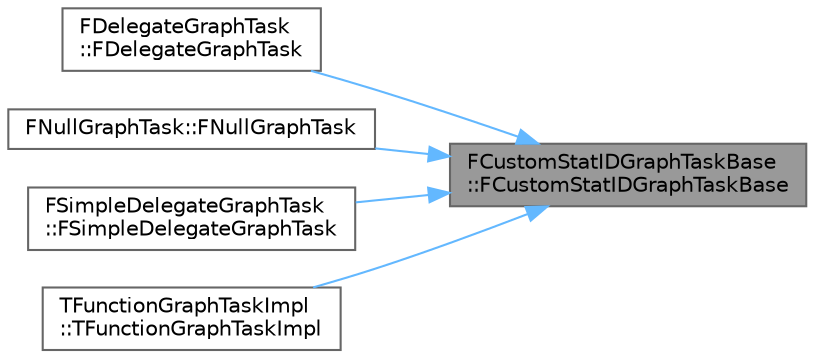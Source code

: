 digraph "FCustomStatIDGraphTaskBase::FCustomStatIDGraphTaskBase"
{
 // INTERACTIVE_SVG=YES
 // LATEX_PDF_SIZE
  bgcolor="transparent";
  edge [fontname=Helvetica,fontsize=10,labelfontname=Helvetica,labelfontsize=10];
  node [fontname=Helvetica,fontsize=10,shape=box,height=0.2,width=0.4];
  rankdir="RL";
  Node1 [id="Node000001",label="FCustomStatIDGraphTaskBase\l::FCustomStatIDGraphTaskBase",height=0.2,width=0.4,color="gray40", fillcolor="grey60", style="filled", fontcolor="black",tooltip="Constructor."];
  Node1 -> Node2 [id="edge1_Node000001_Node000002",dir="back",color="steelblue1",style="solid",tooltip=" "];
  Node2 [id="Node000002",label="FDelegateGraphTask\l::FDelegateGraphTask",height=0.2,width=0.4,color="grey40", fillcolor="white", style="filled",URL="$da/d16/classFDelegateGraphTask.html#ace33d7b1980c91787bef2e1e6246fcf2",tooltip="Task constructor."];
  Node1 -> Node3 [id="edge2_Node000001_Node000003",dir="back",color="steelblue1",style="solid",tooltip=" "];
  Node3 [id="Node000003",label="FNullGraphTask::FNullGraphTask",height=0.2,width=0.4,color="grey40", fillcolor="white", style="filled",URL="$d1/d9e/classFNullGraphTask.html#a831c7a61af27b1b736e40ce686b92b2a",tooltip="Constructor."];
  Node1 -> Node4 [id="edge3_Node000001_Node000004",dir="back",color="steelblue1",style="solid",tooltip=" "];
  Node4 [id="Node000004",label="FSimpleDelegateGraphTask\l::FSimpleDelegateGraphTask",height=0.2,width=0.4,color="grey40", fillcolor="white", style="filled",URL="$d6/de6/classFSimpleDelegateGraphTask.html#a7ec33e7e23a1e5ee7909594035f6f676",tooltip="Task constructor."];
  Node1 -> Node5 [id="edge4_Node000001_Node000005",dir="back",color="steelblue1",style="solid",tooltip=" "];
  Node5 [id="Node000005",label="TFunctionGraphTaskImpl\l::TFunctionGraphTaskImpl",height=0.2,width=0.4,color="grey40", fillcolor="white", style="filled",URL="$d2/dec/classTFunctionGraphTaskImpl.html#a899c3c3b1675ed83b2b7b22200974ec5",tooltip="Task constructor."];
}
